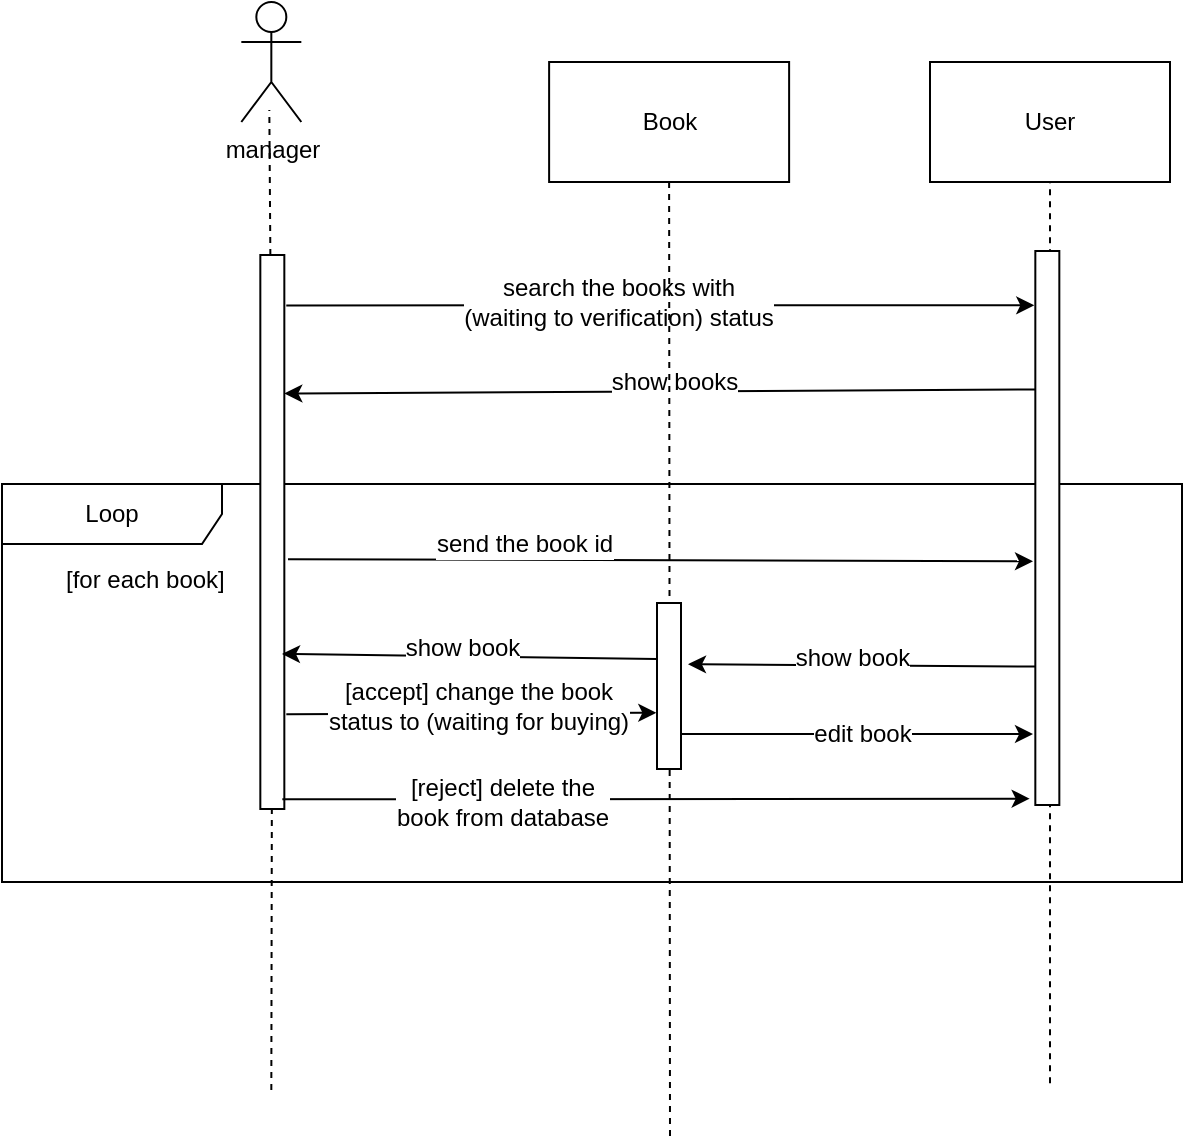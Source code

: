 <mxfile version="10.6.8" type="github"><diagram id="P_jgdUaZR1RVqcQm-a9g" name="Page-1"><mxGraphModel dx="-50" dy="454" grid="1" gridSize="10" guides="1" tooltips="1" connect="1" arrows="1" fold="1" page="1" pageScale="1" pageWidth="850" pageHeight="1100" math="0" shadow="0"><root><mxCell id="0"/><mxCell id="1" parent="0"/><mxCell id="R5Jppxe1es5lbfI6ZaOZ-14" value="Loop" style="shape=umlFrame;whiteSpace=wrap;html=1;width=110;height=30;" vertex="1" parent="1"><mxGeometry x="930" y="451" width="590" height="199" as="geometry"/></mxCell><mxCell id="R5Jppxe1es5lbfI6ZaOZ-1" value="manager" style="shape=umlActor;verticalLabelPosition=bottom;labelBackgroundColor=#ffffff;verticalAlign=top;html=1;outlineConnect=0;" vertex="1" parent="1"><mxGeometry x="1049.667" y="210" width="30" height="60" as="geometry"/></mxCell><mxCell id="R5Jppxe1es5lbfI6ZaOZ-2" value="" style="endArrow=none;dashed=1;html=1;" edge="1" parent="1" source="R5Jppxe1es5lbfI6ZaOZ-3"><mxGeometry width="50" height="50" relative="1" as="geometry"><mxPoint x="1063.667" y="740" as="sourcePoint"/><mxPoint x="1063.667" y="264" as="targetPoint"/></mxGeometry></mxCell><mxCell id="R5Jppxe1es5lbfI6ZaOZ-3" value="" style="rounded=0;whiteSpace=wrap;html=1;rotation=-90;" vertex="1" parent="1"><mxGeometry x="926.667" y="469" width="277" height="12" as="geometry"/></mxCell><mxCell id="R5Jppxe1es5lbfI6ZaOZ-4" value="" style="endArrow=none;dashed=1;html=1;" edge="1" parent="1" target="R5Jppxe1es5lbfI6ZaOZ-3"><mxGeometry width="50" height="50" relative="1" as="geometry"><mxPoint x="1064.667" y="754" as="sourcePoint"/><mxPoint x="1063.667" y="264" as="targetPoint"/></mxGeometry></mxCell><mxCell id="R5Jppxe1es5lbfI6ZaOZ-6" value="User" style="rounded=0;whiteSpace=wrap;html=1;" vertex="1" parent="1"><mxGeometry x="1394" y="240" width="120" height="60" as="geometry"/></mxCell><mxCell id="R5Jppxe1es5lbfI6ZaOZ-7" value="" style="endArrow=none;dashed=1;html=1;entryX=0.5;entryY=1;entryDx=0;entryDy=0;" edge="1" parent="1" target="R5Jppxe1es5lbfI6ZaOZ-6"><mxGeometry width="50" height="50" relative="1" as="geometry"><mxPoint x="1454" y="750.571" as="sourcePoint"/><mxPoint x="1464" y="350" as="targetPoint"/></mxGeometry></mxCell><mxCell id="R5Jppxe1es5lbfI6ZaOZ-8" value="" style="rounded=0;whiteSpace=wrap;html=1;rotation=-90;" vertex="1" parent="1"><mxGeometry x="1314.167" y="467" width="277" height="12" as="geometry"/></mxCell><mxCell id="R5Jppxe1es5lbfI6ZaOZ-10" value="" style="endArrow=classic;html=1;exitX=0.909;exitY=1.081;exitDx=0;exitDy=0;exitPerimeter=0;entryX=0.902;entryY=-0.044;entryDx=0;entryDy=0;entryPerimeter=0;" edge="1" parent="1" source="R5Jppxe1es5lbfI6ZaOZ-3" target="R5Jppxe1es5lbfI6ZaOZ-8"><mxGeometry width="50" height="50" relative="1" as="geometry"><mxPoint x="1256" y="358.286" as="sourcePoint"/><mxPoint x="1210" y="410" as="targetPoint"/></mxGeometry></mxCell><mxCell id="R5Jppxe1es5lbfI6ZaOZ-11" value="search the books with &lt;br&gt;(waiting to verification)&amp;nbsp;status" style="text;html=1;resizable=0;points=[];align=center;verticalAlign=middle;labelBackgroundColor=#ffffff;" vertex="1" connectable="0" parent="R5Jppxe1es5lbfI6ZaOZ-10"><mxGeometry x="-0.118" y="5" relative="1" as="geometry"><mxPoint x="0.5" y="3.5" as="offset"/></mxGeometry></mxCell><mxCell id="R5Jppxe1es5lbfI6ZaOZ-12" value="" style="endArrow=classic;html=1;exitX=0.75;exitY=0;exitDx=0;exitDy=0;entryX=0.75;entryY=1;entryDx=0;entryDy=0;" edge="1" parent="1" source="R5Jppxe1es5lbfI6ZaOZ-8" target="R5Jppxe1es5lbfI6ZaOZ-3"><mxGeometry width="50" height="50" relative="1" as="geometry"><mxPoint x="1070.143" y="400.071" as="sourcePoint"/><mxPoint x="1110" y="420" as="targetPoint"/></mxGeometry></mxCell><mxCell id="R5Jppxe1es5lbfI6ZaOZ-13" value="show books" style="text;html=1;resizable=0;points=[];align=center;verticalAlign=middle;labelBackgroundColor=#ffffff;" vertex="1" connectable="0" parent="R5Jppxe1es5lbfI6ZaOZ-12"><mxGeometry x="-0.118" y="5" relative="1" as="geometry"><mxPoint x="-15" y="-9.5" as="offset"/></mxGeometry></mxCell><mxCell id="R5Jppxe1es5lbfI6ZaOZ-15" value="Book" style="rounded=0;whiteSpace=wrap;html=1;" vertex="1" parent="1"><mxGeometry x="1203.559" y="240" width="120" height="60" as="geometry"/></mxCell><mxCell id="R5Jppxe1es5lbfI6ZaOZ-16" value="" style="endArrow=none;dashed=1;html=1;entryX=0.5;entryY=1;entryDx=0;entryDy=0;" edge="1" parent="1" target="R5Jppxe1es5lbfI6ZaOZ-15"><mxGeometry width="50" height="50" relative="1" as="geometry"><mxPoint x="1264" y="777.059" as="sourcePoint"/><mxPoint x="1263" y="330" as="targetPoint"/></mxGeometry></mxCell><mxCell id="R5Jppxe1es5lbfI6ZaOZ-17" value="[for each book]" style="text;html=1;resizable=0;points=[];autosize=1;align=left;verticalAlign=top;spacingTop=-4;" vertex="1" parent="1"><mxGeometry x="959.5" y="489" width="90" height="20" as="geometry"/></mxCell><mxCell id="R5Jppxe1es5lbfI6ZaOZ-18" value="" style="endArrow=classic;html=1;exitX=0.451;exitY=1.153;exitDx=0;exitDy=0;entryX=0.44;entryY=-0.097;entryDx=0;entryDy=0;entryPerimeter=0;exitPerimeter=0;" edge="1" parent="1" source="R5Jppxe1es5lbfI6ZaOZ-3" target="R5Jppxe1es5lbfI6ZaOZ-8"><mxGeometry width="50" height="50" relative="1" as="geometry"><mxPoint x="1452.833" y="520.167" as="sourcePoint"/><mxPoint x="1077.833" y="521.833" as="targetPoint"/></mxGeometry></mxCell><mxCell id="R5Jppxe1es5lbfI6ZaOZ-19" value="send the book id" style="text;html=1;resizable=0;points=[];align=center;verticalAlign=middle;labelBackgroundColor=#ffffff;" vertex="1" connectable="0" parent="R5Jppxe1es5lbfI6ZaOZ-18"><mxGeometry x="-0.118" y="5" relative="1" as="geometry"><mxPoint x="-47" y="-3" as="offset"/></mxGeometry></mxCell><mxCell id="R5Jppxe1es5lbfI6ZaOZ-20" value="" style="rounded=0;whiteSpace=wrap;html=1;rotation=-90;" vertex="1" parent="1"><mxGeometry x="1222" y="546" width="83" height="12" as="geometry"/></mxCell><mxCell id="R5Jppxe1es5lbfI6ZaOZ-22" value="" style="endArrow=classic;html=1;exitX=0.25;exitY=0;exitDx=0;exitDy=0;entryX=0.631;entryY=1.292;entryDx=0;entryDy=0;entryPerimeter=0;" edge="1" parent="1" source="R5Jppxe1es5lbfI6ZaOZ-8" target="R5Jppxe1es5lbfI6ZaOZ-20"><mxGeometry width="50" height="50" relative="1" as="geometry"><mxPoint x="1452.333" y="535.167" as="sourcePoint"/><mxPoint x="1300" y="537" as="targetPoint"/></mxGeometry></mxCell><mxCell id="R5Jppxe1es5lbfI6ZaOZ-23" value="show book&lt;br&gt;" style="text;html=1;resizable=0;points=[];align=center;verticalAlign=middle;labelBackgroundColor=#ffffff;" vertex="1" connectable="0" parent="R5Jppxe1es5lbfI6ZaOZ-22"><mxGeometry x="-0.118" y="5" relative="1" as="geometry"><mxPoint x="-15" y="-9.5" as="offset"/></mxGeometry></mxCell><mxCell id="R5Jppxe1es5lbfI6ZaOZ-24" value="" style="endArrow=classic;html=1;exitX=0.25;exitY=0;exitDx=0;exitDy=0;entryX=0.28;entryY=0.903;entryDx=0;entryDy=0;entryPerimeter=0;" edge="1" parent="1" target="R5Jppxe1es5lbfI6ZaOZ-3"><mxGeometry width="50" height="50" relative="1" as="geometry"><mxPoint x="1257.333" y="538.5" as="sourcePoint"/><mxPoint x="1079.833" y="536" as="targetPoint"/></mxGeometry></mxCell><mxCell id="R5Jppxe1es5lbfI6ZaOZ-25" value="show book&lt;br&gt;" style="text;html=1;resizable=0;points=[];align=center;verticalAlign=middle;labelBackgroundColor=#ffffff;" vertex="1" connectable="0" parent="R5Jppxe1es5lbfI6ZaOZ-24"><mxGeometry x="-0.118" y="5" relative="1" as="geometry"><mxPoint x="-15" y="-9.5" as="offset"/></mxGeometry></mxCell><mxCell id="R5Jppxe1es5lbfI6ZaOZ-26" value="" style="endArrow=classic;html=1;exitX=0.171;exitY=1.083;exitDx=0;exitDy=0;entryX=0.339;entryY=-0.028;entryDx=0;entryDy=0;entryPerimeter=0;exitPerimeter=0;" edge="1" parent="1" source="R5Jppxe1es5lbfI6ZaOZ-3" target="R5Jppxe1es5lbfI6ZaOZ-20"><mxGeometry width="50" height="50" relative="1" as="geometry"><mxPoint x="1267.333" y="548.5" as="sourcePoint"/><mxPoint x="1079.667" y="546.167" as="targetPoint"/></mxGeometry></mxCell><mxCell id="R5Jppxe1es5lbfI6ZaOZ-27" value="[accept] change the book&lt;br&gt;status to (waiting for buying)&lt;br&gt;" style="text;html=1;resizable=0;points=[];align=center;verticalAlign=middle;labelBackgroundColor=#ffffff;" vertex="1" connectable="0" parent="R5Jppxe1es5lbfI6ZaOZ-26"><mxGeometry x="-0.118" y="5" relative="1" as="geometry"><mxPoint x="14" y="0.5" as="offset"/></mxGeometry></mxCell><mxCell id="R5Jppxe1es5lbfI6ZaOZ-28" value="" style="endArrow=classic;html=1;entryX=0.128;entryY=-0.097;entryDx=0;entryDy=0;entryPerimeter=0;" edge="1" parent="1" target="R5Jppxe1es5lbfI6ZaOZ-8"><mxGeometry width="50" height="50" relative="1" as="geometry"><mxPoint x="1270" y="576" as="sourcePoint"/><mxPoint x="1267.167" y="577" as="targetPoint"/></mxGeometry></mxCell><mxCell id="R5Jppxe1es5lbfI6ZaOZ-29" value="edit book&lt;br&gt;" style="text;html=1;resizable=0;points=[];align=center;verticalAlign=middle;labelBackgroundColor=#ffffff;" vertex="1" connectable="0" parent="R5Jppxe1es5lbfI6ZaOZ-28"><mxGeometry x="-0.118" y="5" relative="1" as="geometry"><mxPoint x="12.5" y="5" as="offset"/></mxGeometry></mxCell><mxCell id="R5Jppxe1es5lbfI6ZaOZ-30" value="" style="endArrow=classic;html=1;exitX=0.171;exitY=1.083;exitDx=0;exitDy=0;entryX=0.04;entryY=-0.236;entryDx=0;entryDy=0;entryPerimeter=0;exitPerimeter=0;" edge="1" parent="1"><mxGeometry width="50" height="50" relative="1" as="geometry"><mxPoint x="1070.167" y="608.667" as="sourcePoint"/><mxPoint x="1443.833" y="608.333" as="targetPoint"/></mxGeometry></mxCell><mxCell id="R5Jppxe1es5lbfI6ZaOZ-31" value="[reject] delete the &lt;br&gt;book from database&lt;br&gt;" style="text;html=1;resizable=0;points=[];align=center;verticalAlign=middle;labelBackgroundColor=#ffffff;" vertex="1" connectable="0" parent="R5Jppxe1es5lbfI6ZaOZ-30"><mxGeometry x="-0.118" y="5" relative="1" as="geometry"><mxPoint x="-55" y="6.5" as="offset"/></mxGeometry></mxCell></root></mxGraphModel></diagram></mxfile>

